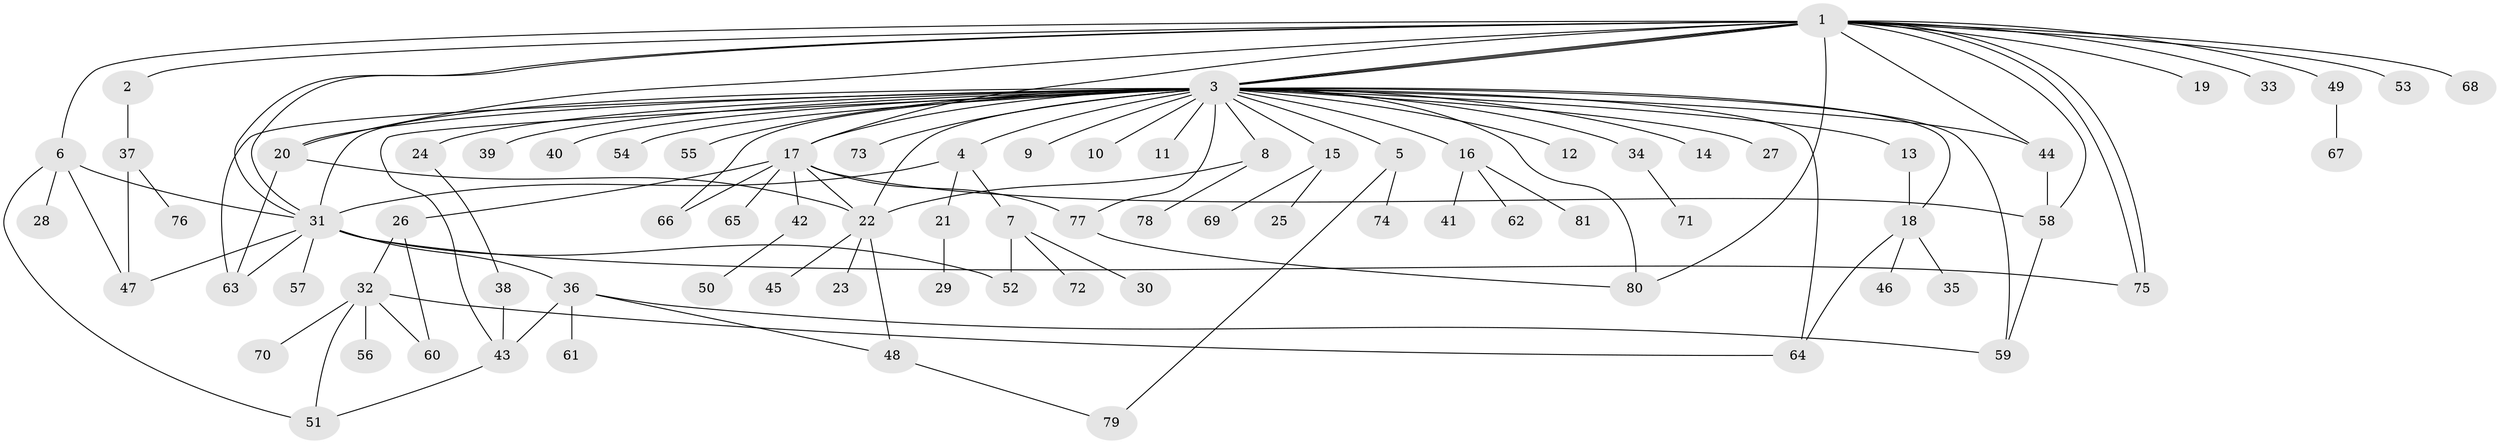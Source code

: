 // coarse degree distribution, {16: 0.017857142857142856, 2: 0.16071428571428573, 32: 0.017857142857142856, 4: 0.08928571428571429, 5: 0.05357142857142857, 3: 0.08928571428571429, 1: 0.5, 8: 0.017857142857142856, 6: 0.03571428571428571, 10: 0.017857142857142856}
// Generated by graph-tools (version 1.1) at 2025/51/02/27/25 19:51:54]
// undirected, 81 vertices, 117 edges
graph export_dot {
graph [start="1"]
  node [color=gray90,style=filled];
  1;
  2;
  3;
  4;
  5;
  6;
  7;
  8;
  9;
  10;
  11;
  12;
  13;
  14;
  15;
  16;
  17;
  18;
  19;
  20;
  21;
  22;
  23;
  24;
  25;
  26;
  27;
  28;
  29;
  30;
  31;
  32;
  33;
  34;
  35;
  36;
  37;
  38;
  39;
  40;
  41;
  42;
  43;
  44;
  45;
  46;
  47;
  48;
  49;
  50;
  51;
  52;
  53;
  54;
  55;
  56;
  57;
  58;
  59;
  60;
  61;
  62;
  63;
  64;
  65;
  66;
  67;
  68;
  69;
  70;
  71;
  72;
  73;
  74;
  75;
  76;
  77;
  78;
  79;
  80;
  81;
  1 -- 2;
  1 -- 3;
  1 -- 3;
  1 -- 3;
  1 -- 6;
  1 -- 17;
  1 -- 19;
  1 -- 20;
  1 -- 31;
  1 -- 31;
  1 -- 33;
  1 -- 44;
  1 -- 49;
  1 -- 53;
  1 -- 58;
  1 -- 68;
  1 -- 75;
  1 -- 75;
  1 -- 80;
  2 -- 37;
  3 -- 4;
  3 -- 5;
  3 -- 8;
  3 -- 9;
  3 -- 10;
  3 -- 11;
  3 -- 12;
  3 -- 13;
  3 -- 14;
  3 -- 15;
  3 -- 16;
  3 -- 17;
  3 -- 18;
  3 -- 20;
  3 -- 22;
  3 -- 24;
  3 -- 27;
  3 -- 31;
  3 -- 34;
  3 -- 39;
  3 -- 40;
  3 -- 43;
  3 -- 44;
  3 -- 54;
  3 -- 55;
  3 -- 59;
  3 -- 63;
  3 -- 64;
  3 -- 66;
  3 -- 73;
  3 -- 77;
  3 -- 80;
  4 -- 7;
  4 -- 21;
  4 -- 31;
  5 -- 74;
  5 -- 79;
  6 -- 28;
  6 -- 31;
  6 -- 47;
  6 -- 51;
  7 -- 30;
  7 -- 52;
  7 -- 72;
  8 -- 22;
  8 -- 78;
  13 -- 18;
  15 -- 25;
  15 -- 69;
  16 -- 41;
  16 -- 62;
  16 -- 81;
  17 -- 22;
  17 -- 26;
  17 -- 42;
  17 -- 58;
  17 -- 65;
  17 -- 66;
  17 -- 77;
  18 -- 35;
  18 -- 46;
  18 -- 64;
  20 -- 22;
  20 -- 63;
  21 -- 29;
  22 -- 23;
  22 -- 45;
  22 -- 48;
  24 -- 38;
  26 -- 32;
  26 -- 60;
  31 -- 36;
  31 -- 47;
  31 -- 52;
  31 -- 57;
  31 -- 63;
  31 -- 75;
  32 -- 51;
  32 -- 56;
  32 -- 60;
  32 -- 64;
  32 -- 70;
  34 -- 71;
  36 -- 43;
  36 -- 48;
  36 -- 59;
  36 -- 61;
  37 -- 47;
  37 -- 76;
  38 -- 43;
  42 -- 50;
  43 -- 51;
  44 -- 58;
  48 -- 79;
  49 -- 67;
  58 -- 59;
  77 -- 80;
}
